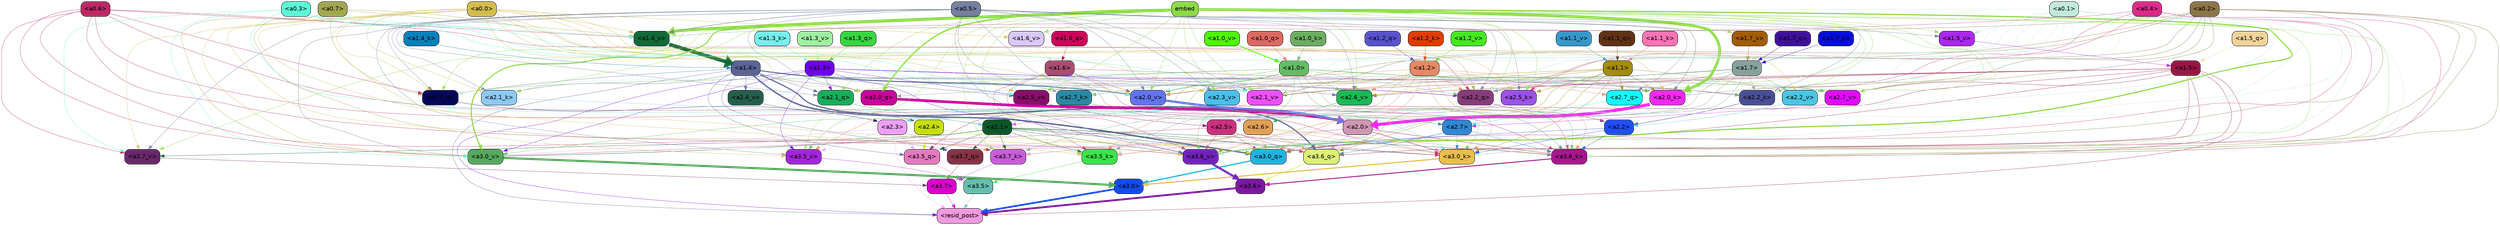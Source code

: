 strict digraph "" {
	graph [bgcolor=transparent,
		layout=dot,
		overlap=false,
		splines=true
	];
	"<a3.7>"	[color=black,
		fillcolor="#d804cd",
		fontname=Helvetica,
		shape=box,
		style="filled, rounded"];
	"<resid_post>"	[color=black,
		fillcolor="#f099e0",
		fontname=Helvetica,
		shape=box,
		style="filled, rounded"];
	"<a3.7>" -> "<resid_post>"	[color="#d804cd",
		penwidth=0.6239100098609924];
	"<a3.6>"	[color=black,
		fillcolor="#7a17a0",
		fontname=Helvetica,
		shape=box,
		style="filled, rounded"];
	"<a3.6>" -> "<resid_post>"	[color="#7a17a0",
		penwidth=4.569062113761902];
	"<a3.5>"	[color=black,
		fillcolor="#65beae",
		fontname=Helvetica,
		shape=box,
		style="filled, rounded"];
	"<a3.5>" -> "<resid_post>"	[color="#65beae",
		penwidth=0.6];
	"<a3.0>"	[color=black,
		fillcolor="#124ceb",
		fontname=Helvetica,
		shape=box,
		style="filled, rounded"];
	"<a3.0>" -> "<resid_post>"	[color="#124ceb",
		penwidth=4.283544182777405];
	"<a2.3>"	[color=black,
		fillcolor="#eba0f6",
		fontname=Helvetica,
		shape=box,
		style="filled, rounded"];
	"<a2.3>" -> "<resid_post>"	[color="#eba0f6",
		penwidth=0.6];
	"<a3.7_q>"	[color=black,
		fillcolor="#853245",
		fontname=Helvetica,
		shape=box,
		style="filled, rounded"];
	"<a2.3>" -> "<a3.7_q>"	[color="#eba0f6",
		penwidth=0.6];
	"<a3.6_q>"	[color=black,
		fillcolor="#dcf074",
		fontname=Helvetica,
		shape=box,
		style="filled, rounded"];
	"<a2.3>" -> "<a3.6_q>"	[color="#eba0f6",
		penwidth=0.6];
	"<a3.5_q>"	[color=black,
		fillcolor="#e479bf",
		fontname=Helvetica,
		shape=box,
		style="filled, rounded"];
	"<a2.3>" -> "<a3.5_q>"	[color="#eba0f6",
		penwidth=0.6];
	"<a3.0_q>"	[color=black,
		fillcolor="#21b3df",
		fontname=Helvetica,
		shape=box,
		style="filled, rounded"];
	"<a2.3>" -> "<a3.0_q>"	[color="#eba0f6",
		penwidth=0.6];
	"<a3.0_k>"	[color=black,
		fillcolor="#e9be4a",
		fontname=Helvetica,
		shape=box,
		style="filled, rounded"];
	"<a2.3>" -> "<a3.0_k>"	[color="#eba0f6",
		penwidth=0.6];
	"<a3.6_v>"	[color=black,
		fillcolor="#7121bb",
		fontname=Helvetica,
		shape=box,
		style="filled, rounded"];
	"<a2.3>" -> "<a3.6_v>"	[color="#eba0f6",
		penwidth=0.6];
	"<a3.5_v>"	[color=black,
		fillcolor="#a325d9",
		fontname=Helvetica,
		shape=box,
		style="filled, rounded"];
	"<a2.3>" -> "<a3.5_v>"	[color="#eba0f6",
		penwidth=0.6];
	"<a3.0_v>"	[color=black,
		fillcolor="#57a95e",
		fontname=Helvetica,
		shape=box,
		style="filled, rounded"];
	"<a2.3>" -> "<a3.0_v>"	[color="#eba0f6",
		penwidth=0.6];
	"<a1.5>"	[color=black,
		fillcolor="#9a1446",
		fontname=Helvetica,
		shape=box,
		style="filled, rounded"];
	"<a1.5>" -> "<resid_post>"	[color="#9a1446",
		penwidth=0.6];
	"<a1.5>" -> "<a3.6_q>"	[color="#9a1446",
		penwidth=0.6];
	"<a1.5>" -> "<a3.5_q>"	[color="#9a1446",
		penwidth=0.6];
	"<a1.5>" -> "<a3.0_q>"	[color="#9a1446",
		penwidth=0.6];
	"<a3.6_k>"	[color=black,
		fillcolor="#a7168e",
		fontname=Helvetica,
		shape=box,
		style="filled, rounded"];
	"<a1.5>" -> "<a3.6_k>"	[color="#9a1446",
		penwidth=0.6];
	"<a1.5>" -> "<a3.0_k>"	[color="#9a1446",
		penwidth=0.6];
	"<a2.2_q>"	[color=black,
		fillcolor="#883b7a",
		fontname=Helvetica,
		shape=box,
		style="filled, rounded"];
	"<a1.5>" -> "<a2.2_q>"	[color="#9a1446",
		penwidth=0.6];
	"<a2.7_v>"	[color=black,
		fillcolor="#df0afd",
		fontname=Helvetica,
		shape=box,
		style="filled, rounded"];
	"<a1.5>" -> "<a2.7_v>"	[color="#9a1446",
		penwidth=0.6];
	"<a2.6_v>"	[color=black,
		fillcolor="#1cb855",
		fontname=Helvetica,
		shape=box,
		style="filled, rounded"];
	"<a1.5>" -> "<a2.6_v>"	[color="#9a1446",
		penwidth=0.6];
	"<a2.1_v>"	[color=black,
		fillcolor="#ec4ff8",
		fontname=Helvetica,
		shape=box,
		style="filled, rounded"];
	"<a1.5>" -> "<a2.1_v>"	[color="#9a1446",
		penwidth=0.6];
	"<a1.4>"	[color=black,
		fillcolor="#596496",
		fontname=Helvetica,
		shape=box,
		style="filled, rounded"];
	"<a1.4>" -> "<resid_post>"	[color="#596496",
		penwidth=0.6];
	"<a1.4>" -> "<a3.7_q>"	[color="#596496",
		penwidth=0.6];
	"<a1.4>" -> "<a3.6_q>"	[color="#596496",
		penwidth=2.7536282539367676];
	"<a1.4>" -> "<a3.5_q>"	[color="#596496",
		penwidth=0.6];
	"<a1.4>" -> "<a3.0_q>"	[color="#596496",
		penwidth=3.3369133472442627];
	"<a2.3_q>"	[color=black,
		fillcolor="#03085a",
		fontname=Helvetica,
		shape=box,
		style="filled, rounded"];
	"<a1.4>" -> "<a2.3_q>"	[color="#596496",
		penwidth=0.6];
	"<a1.4>" -> "<a2.2_q>"	[color="#596496",
		penwidth=0.6];
	"<a2.1_q>"	[color=black,
		fillcolor="#18ad59",
		fontname=Helvetica,
		shape=box,
		style="filled, rounded"];
	"<a1.4>" -> "<a2.1_q>"	[color="#596496",
		penwidth=0.6];
	"<a2.0_q>"	[color=black,
		fillcolor="#c9049b",
		fontname=Helvetica,
		shape=box,
		style="filled, rounded"];
	"<a1.4>" -> "<a2.0_q>"	[color="#596496",
		penwidth=0.6];
	"<a2.1_k>"	[color=black,
		fillcolor="#8ec9f4",
		fontname=Helvetica,
		shape=box,
		style="filled, rounded"];
	"<a1.4>" -> "<a2.1_k>"	[color="#596496",
		penwidth=0.6];
	"<a1.4>" -> "<a2.7_v>"	[color="#596496",
		penwidth=0.6];
	"<a1.4>" -> "<a2.6_v>"	[color="#596496",
		penwidth=0.6];
	"<a2.5_v>"	[color=black,
		fillcolor="#890e6b",
		fontname=Helvetica,
		shape=box,
		style="filled, rounded"];
	"<a1.4>" -> "<a2.5_v>"	[color="#596496",
		penwidth=0.6];
	"<a2.4_v>"	[color=black,
		fillcolor="#255e4c",
		fontname=Helvetica,
		shape=box,
		style="filled, rounded"];
	"<a1.4>" -> "<a2.4_v>"	[color="#596496",
		penwidth=0.6];
	"<a1.4>" -> "<a2.1_v>"	[color="#596496",
		penwidth=0.6];
	"<a2.0_v>"	[color=black,
		fillcolor="#6174ee",
		fontname=Helvetica,
		shape=box,
		style="filled, rounded"];
	"<a1.4>" -> "<a2.0_v>"	[color="#596496",
		penwidth=2.2818827629089355];
	"<a1.3>"	[color=black,
		fillcolor="#6e03ea",
		fontname=Helvetica,
		shape=box,
		style="filled, rounded"];
	"<a1.3>" -> "<resid_post>"	[color="#6e03ea",
		penwidth=0.6];
	"<a1.3>" -> "<a3.6_v>"	[color="#6e03ea",
		penwidth=0.6];
	"<a1.3>" -> "<a3.5_v>"	[color="#6e03ea",
		penwidth=0.6];
	"<a1.3>" -> "<a3.0_v>"	[color="#6e03ea",
		penwidth=0.6];
	"<a1.3>" -> "<a2.2_q>"	[color="#6e03ea",
		penwidth=0.6];
	"<a1.3>" -> "<a2.1_q>"	[color="#6e03ea",
		penwidth=0.6];
	"<a2.2_k>"	[color=black,
		fillcolor="#484e96",
		fontname=Helvetica,
		shape=box,
		style="filled, rounded"];
	"<a1.3>" -> "<a2.2_k>"	[color="#6e03ea",
		penwidth=0.6];
	"<a1.3>" -> "<a2.5_v>"	[color="#6e03ea",
		penwidth=0.6];
	"<a3.7_q>" -> "<a3.7>"	[color="#853245",
		penwidth=0.6];
	"<a3.6_q>" -> "<a3.6>"	[color="#dcf074",
		penwidth=2.0344843566417694];
	"<a3.5_q>" -> "<a3.5>"	[color="#e479bf",
		penwidth=0.6];
	"<a3.0_q>" -> "<a3.0>"	[color="#21b3df",
		penwidth=2.863015294075012];
	"<a3.7_k>"	[color=black,
		fillcolor="#c85cd8",
		fontname=Helvetica,
		shape=box,
		style="filled, rounded"];
	"<a3.7_k>" -> "<a3.7>"	[color="#c85cd8",
		penwidth=0.6];
	"<a3.6_k>" -> "<a3.6>"	[color="#a7168e",
		penwidth=2.1770318150520325];
	"<a3.5_k>"	[color=black,
		fillcolor="#3ce348",
		fontname=Helvetica,
		shape=box,
		style="filled, rounded"];
	"<a3.5_k>" -> "<a3.5>"	[color="#3ce348",
		penwidth=0.6];
	"<a3.0_k>" -> "<a3.0>"	[color="#e9be4a",
		penwidth=2.6323853135108948];
	"<a3.7_v>"	[color=black,
		fillcolor="#68286b",
		fontname=Helvetica,
		shape=box,
		style="filled, rounded"];
	"<a3.7_v>" -> "<a3.7>"	[color="#68286b",
		penwidth=0.6];
	"<a3.6_v>" -> "<a3.6>"	[color="#7121bb",
		penwidth=4.972373723983765];
	"<a3.5_v>" -> "<a3.5>"	[color="#a325d9",
		penwidth=0.6];
	"<a3.0_v>" -> "<a3.0>"	[color="#57a95e",
		penwidth=5.1638524532318115];
	"<a2.6>"	[color=black,
		fillcolor="#e0a055",
		fontname=Helvetica,
		shape=box,
		style="filled, rounded"];
	"<a2.6>" -> "<a3.7_q>"	[color="#e0a055",
		penwidth=0.6];
	"<a2.6>" -> "<a3.6_q>"	[color="#e0a055",
		penwidth=0.6];
	"<a2.6>" -> "<a3.0_q>"	[color="#e0a055",
		penwidth=0.6];
	"<a2.6>" -> "<a3.7_k>"	[color="#e0a055",
		penwidth=0.6];
	"<a2.6>" -> "<a3.6_k>"	[color="#e0a055",
		penwidth=0.6];
	"<a2.6>" -> "<a3.5_k>"	[color="#e0a055",
		penwidth=0.6];
	"<a2.6>" -> "<a3.0_k>"	[color="#e0a055",
		penwidth=0.6];
	"<a2.1>"	[color=black,
		fillcolor="#0d5729",
		fontname=Helvetica,
		shape=box,
		style="filled, rounded"];
	"<a2.1>" -> "<a3.7_q>"	[color="#0d5729",
		penwidth=0.6];
	"<a2.1>" -> "<a3.6_q>"	[color="#0d5729",
		penwidth=0.6];
	"<a2.1>" -> "<a3.5_q>"	[color="#0d5729",
		penwidth=0.6];
	"<a2.1>" -> "<a3.0_q>"	[color="#0d5729",
		penwidth=0.6];
	"<a2.1>" -> "<a3.7_k>"	[color="#0d5729",
		penwidth=0.6];
	"<a2.1>" -> "<a3.6_k>"	[color="#0d5729",
		penwidth=0.6];
	"<a2.1>" -> "<a3.5_k>"	[color="#0d5729",
		penwidth=0.6];
	"<a2.1>" -> "<a3.0_k>"	[color="#0d5729",
		penwidth=0.6];
	"<a2.1>" -> "<a3.7_v>"	[color="#0d5729",
		penwidth=0.6];
	"<a2.1>" -> "<a3.6_v>"	[color="#0d5729",
		penwidth=0.6];
	"<a2.1>" -> "<a3.0_v>"	[color="#0d5729",
		penwidth=0.6];
	"<a2.7>"	[color=black,
		fillcolor="#3087d2",
		fontname=Helvetica,
		shape=box,
		style="filled, rounded"];
	"<a2.7>" -> "<a3.6_q>"	[color="#3087d2",
		penwidth=0.6];
	"<a2.7>" -> "<a3.0_q>"	[color="#3087d2",
		penwidth=0.6];
	"<a2.7>" -> "<a3.6_k>"	[color="#3087d2",
		penwidth=0.6];
	"<a2.7>" -> "<a3.0_k>"	[color="#3087d2",
		penwidth=0.6];
	"<a2.7>" -> "<a3.6_v>"	[color="#3087d2",
		penwidth=0.6];
	"<a2.5>"	[color=black,
		fillcolor="#cb307c",
		fontname=Helvetica,
		shape=box,
		style="filled, rounded"];
	"<a2.5>" -> "<a3.6_q>"	[color="#cb307c",
		penwidth=0.6];
	"<a2.5>" -> "<a3.0_q>"	[color="#cb307c",
		penwidth=0.6];
	"<a2.5>" -> "<a3.0_k>"	[color="#cb307c",
		penwidth=0.6];
	"<a2.5>" -> "<a3.6_v>"	[color="#cb307c",
		penwidth=0.6];
	"<a2.5>" -> "<a3.0_v>"	[color="#cb307c",
		penwidth=0.6];
	"<a2.0>"	[color=black,
		fillcolor="#cd97b3",
		fontname=Helvetica,
		shape=box,
		style="filled, rounded"];
	"<a2.0>" -> "<a3.6_q>"	[color="#cd97b3",
		penwidth=0.6];
	"<a2.0>" -> "<a3.0_q>"	[color="#cd97b3",
		penwidth=0.6];
	"<a2.0>" -> "<a3.7_k>"	[color="#cd97b3",
		penwidth=0.6];
	"<a2.0>" -> "<a3.6_k>"	[color="#cd97b3",
		penwidth=1.7047871947288513];
	"<a2.0>" -> "<a3.5_k>"	[color="#cd97b3",
		penwidth=0.6];
	"<a2.0>" -> "<a3.0_k>"	[color="#cd97b3",
		penwidth=2.239806979894638];
	"<a1.1>"	[color=black,
		fillcolor="#a48c0a",
		fontname=Helvetica,
		shape=box,
		style="filled, rounded"];
	"<a1.1>" -> "<a3.6_q>"	[color="#a48c0a",
		penwidth=0.6];
	"<a1.1>" -> "<a3.0_q>"	[color="#a48c0a",
		penwidth=0.6];
	"<a1.1>" -> "<a3.0_k>"	[color="#a48c0a",
		penwidth=0.6];
	"<a1.1>" -> "<a3.6_v>"	[color="#a48c0a",
		penwidth=0.6];
	"<a2.7_q>"	[color=black,
		fillcolor="#0ffffc",
		fontname=Helvetica,
		shape=box,
		style="filled, rounded"];
	"<a1.1>" -> "<a2.7_q>"	[color="#a48c0a",
		penwidth=0.6];
	"<a2.5_k>"	[color=black,
		fillcolor="#9c51e7",
		fontname=Helvetica,
		shape=box,
		style="filled, rounded"];
	"<a1.1>" -> "<a2.5_k>"	[color="#a48c0a",
		penwidth=0.6];
	"<a2.0_k>"	[color=black,
		fillcolor="#f429ee",
		fontname=Helvetica,
		shape=box,
		style="filled, rounded"];
	"<a1.1>" -> "<a2.0_k>"	[color="#a48c0a",
		penwidth=0.6];
	"<a1.1>" -> "<a2.6_v>"	[color="#a48c0a",
		penwidth=0.6];
	"<a2.2_v>"	[color=black,
		fillcolor="#4ac6e3",
		fontname=Helvetica,
		shape=box,
		style="filled, rounded"];
	"<a1.1>" -> "<a2.2_v>"	[color="#a48c0a",
		penwidth=0.6];
	"<a1.1>" -> "<a2.1_v>"	[color="#a48c0a",
		penwidth=0.6];
	"<a1.1>" -> "<a2.0_v>"	[color="#a48c0a",
		penwidth=0.6];
	"<a0.4>"	[color=black,
		fillcolor="#dd298b",
		fontname=Helvetica,
		shape=box,
		style="filled, rounded"];
	"<a0.4>" -> "<a3.6_q>"	[color="#dd298b",
		penwidth=0.6];
	"<a0.4>" -> "<a3.0_q>"	[color="#dd298b",
		penwidth=0.6];
	"<a0.4>" -> "<a3.6_k>"	[color="#dd298b",
		penwidth=0.6];
	"<a0.4>" -> "<a2.5_k>"	[color="#dd298b",
		penwidth=0.6];
	"<a0.4>" -> "<a2.0_k>"	[color="#dd298b",
		penwidth=0.6];
	"<a1.4_v>"	[color=black,
		fillcolor="#126938",
		fontname=Helvetica,
		shape=box,
		style="filled, rounded"];
	"<a0.4>" -> "<a1.4_v>"	[color="#dd298b",
		penwidth=0.6];
	"<a0.2>"	[color=black,
		fillcolor="#8c7548",
		fontname=Helvetica,
		shape=box,
		style="filled, rounded"];
	"<a0.2>" -> "<a3.6_q>"	[color="#8c7548",
		penwidth=0.6];
	"<a0.2>" -> "<a3.0_q>"	[color="#8c7548",
		penwidth=0.6];
	"<a0.2>" -> "<a3.6_k>"	[color="#8c7548",
		penwidth=0.6];
	"<a0.2>" -> "<a3.0_k>"	[color="#8c7548",
		penwidth=0.6];
	"<a0.2>" -> "<a2.2_q>"	[color="#8c7548",
		penwidth=0.6];
	"<a0.2>" -> "<a2.2_k>"	[color="#8c7548",
		penwidth=0.6];
	"<a0.2>" -> "<a2.0_k>"	[color="#8c7548",
		penwidth=0.6];
	"<a0.2>" -> "<a2.7_v>"	[color="#8c7548",
		penwidth=0.6];
	"<a0.2>" -> "<a2.1_v>"	[color="#8c7548",
		penwidth=0.6];
	"<a0.2>" -> "<a2.0_v>"	[color="#8c7548",
		penwidth=0.6];
	"<a0.2>" -> "<a1.4_v>"	[color="#8c7548",
		penwidth=0.6];
	"<a2.4>"	[color=black,
		fillcolor="#c5de08",
		fontname=Helvetica,
		shape=box,
		style="filled, rounded"];
	"<a2.4>" -> "<a3.5_q>"	[color="#c5de08",
		penwidth=0.6];
	"<a2.4>" -> "<a3.0_q>"	[color="#c5de08",
		penwidth=0.6];
	"<a1.2>"	[color=black,
		fillcolor="#e78864",
		fontname=Helvetica,
		shape=box,
		style="filled, rounded"];
	"<a1.2>" -> "<a3.0_q>"	[color="#e78864",
		penwidth=0.6];
	"<a1.2>" -> "<a3.6_k>"	[color="#e78864",
		penwidth=0.6];
	"<a1.2>" -> "<a3.5_k>"	[color="#e78864",
		penwidth=0.6];
	"<a1.2>" -> "<a3.0_k>"	[color="#e78864",
		penwidth=0.6];
	"<a1.2>" -> "<a3.5_v>"	[color="#e78864",
		penwidth=0.6];
	"<a1.2>" -> "<a2.7_q>"	[color="#e78864",
		penwidth=0.6];
	"<a1.2>" -> "<a2.2_q>"	[color="#e78864",
		penwidth=0.6];
	"<a1.2>" -> "<a2.2_k>"	[color="#e78864",
		penwidth=0.6];
	"<a1.2>" -> "<a2.6_v>"	[color="#e78864",
		penwidth=0.6];
	"<a1.2>" -> "<a2.5_v>"	[color="#e78864",
		penwidth=0.6];
	"<a2.3_v>"	[color=black,
		fillcolor="#4abfea",
		fontname=Helvetica,
		shape=box,
		style="filled, rounded"];
	"<a1.2>" -> "<a2.3_v>"	[color="#e78864",
		penwidth=0.6];
	"<a1.2>" -> "<a2.0_v>"	[color="#e78864",
		penwidth=0.6];
	"<a1.7>"	[color=black,
		fillcolor="#86a19b",
		fontname=Helvetica,
		shape=box,
		style="filled, rounded"];
	"<a1.7>" -> "<a3.7_k>"	[color="#86a19b",
		penwidth=0.6];
	"<a1.7>" -> "<a3.5_k>"	[color="#86a19b",
		penwidth=0.6];
	"<a1.7>" -> "<a3.6_v>"	[color="#86a19b",
		penwidth=0.6];
	"<a1.7>" -> "<a2.7_q>"	[color="#86a19b",
		penwidth=0.6];
	"<a1.7>" -> "<a2.2_q>"	[color="#86a19b",
		penwidth=0.6];
	"<a1.7>" -> "<a2.0_q>"	[color="#86a19b",
		penwidth=0.6];
	"<a1.7>" -> "<a2.2_k>"	[color="#86a19b",
		penwidth=0.6];
	"<a1.7>" -> "<a2.0_k>"	[color="#86a19b",
		penwidth=0.6];
	"<a1.7>" -> "<a2.5_v>"	[color="#86a19b",
		penwidth=0.6];
	"<a1.7>" -> "<a2.3_v>"	[color="#86a19b",
		penwidth=0.6];
	"<a1.7>" -> "<a2.2_v>"	[color="#86a19b",
		penwidth=0.6];
	"<a0.7>"	[color=black,
		fillcolor="#a1a64e",
		fontname=Helvetica,
		shape=box,
		style="filled, rounded"];
	"<a0.7>" -> "<a3.7_k>"	[color="#a1a64e",
		penwidth=0.6];
	"<a0.7>" -> "<a3.0_v>"	[color="#a1a64e",
		penwidth=0.6];
	"<a0.7>" -> "<a2.3_q>"	[color="#a1a64e",
		penwidth=0.6];
	"<a0.7>" -> "<a2.2_q>"	[color="#a1a64e",
		penwidth=0.6];
	"<a0.7>" -> "<a1.4_v>"	[color="#a1a64e",
		penwidth=0.6];
	"<a0.6>"	[color=black,
		fillcolor="#bd2764",
		fontname=Helvetica,
		shape=box,
		style="filled, rounded"];
	"<a0.6>" -> "<a3.7_k>"	[color="#bd2764",
		penwidth=0.6];
	"<a0.6>" -> "<a3.6_k>"	[color="#bd2764",
		penwidth=0.6];
	"<a0.6>" -> "<a3.0_k>"	[color="#bd2764",
		penwidth=0.6];
	"<a0.6>" -> "<a3.7_v>"	[color="#bd2764",
		penwidth=0.6];
	"<a0.6>" -> "<a3.6_v>"	[color="#bd2764",
		penwidth=0.6];
	"<a0.6>" -> "<a3.0_v>"	[color="#bd2764",
		penwidth=0.6];
	"<a0.6>" -> "<a2.3_q>"	[color="#bd2764",
		penwidth=0.6];
	"<a0.6>" -> "<a2.2_q>"	[color="#bd2764",
		penwidth=0.6];
	"<a0.6>" -> "<a1.4_v>"	[color="#bd2764",
		penwidth=0.6];
	embed	[color=black,
		fillcolor="#8cda45",
		fontname=Helvetica,
		shape=box,
		style="filled, rounded"];
	embed -> "<a3.7_k>"	[color="#8cda45",
		penwidth=0.6];
	embed -> "<a3.6_k>"	[color="#8cda45",
		penwidth=0.6];
	embed -> "<a3.5_k>"	[color="#8cda45",
		penwidth=0.6];
	embed -> "<a3.0_k>"	[color="#8cda45",
		penwidth=0.6];
	embed -> "<a3.7_v>"	[color="#8cda45",
		penwidth=0.6];
	embed -> "<a3.6_v>"	[color="#8cda45",
		penwidth=2.7369276881217957];
	embed -> "<a3.5_v>"	[color="#8cda45",
		penwidth=0.6];
	embed -> "<a3.0_v>"	[color="#8cda45",
		penwidth=2.5778204202651978];
	embed -> "<a2.7_q>"	[color="#8cda45",
		penwidth=0.6];
	embed -> "<a2.3_q>"	[color="#8cda45",
		penwidth=0.6];
	embed -> "<a2.2_q>"	[color="#8cda45",
		penwidth=0.6];
	embed -> "<a2.1_q>"	[color="#8cda45",
		penwidth=0.6];
	embed -> "<a2.0_q>"	[color="#8cda45",
		penwidth=3.459219217300415];
	embed -> "<a2.5_k>"	[color="#8cda45",
		penwidth=0.6];
	embed -> "<a2.2_k>"	[color="#8cda45",
		penwidth=0.6363201141357422];
	embed -> "<a2.1_k>"	[color="#8cda45",
		penwidth=0.6];
	embed -> "<a2.0_k>"	[color="#8cda45",
		penwidth=6.407642982900143];
	embed -> "<a2.7_v>"	[color="#8cda45",
		penwidth=0.6];
	embed -> "<a2.6_v>"	[color="#8cda45",
		penwidth=0.6];
	embed -> "<a2.5_v>"	[color="#8cda45",
		penwidth=0.6];
	embed -> "<a2.3_v>"	[color="#8cda45",
		penwidth=0.6];
	embed -> "<a2.2_v>"	[color="#8cda45",
		penwidth=0.6175012588500977];
	embed -> "<a2.1_v>"	[color="#8cda45",
		penwidth=0.6];
	embed -> "<a2.0_v>"	[color="#8cda45",
		penwidth=0.6];
	"<a1.7_v>"	[color=black,
		fillcolor="#a25c09",
		fontname=Helvetica,
		shape=box,
		style="filled, rounded"];
	embed -> "<a1.7_v>"	[color="#8cda45",
		penwidth=0.6];
	"<a1.6_v>"	[color=black,
		fillcolor="#d9c8f8",
		fontname=Helvetica,
		shape=box,
		style="filled, rounded"];
	embed -> "<a1.6_v>"	[color="#8cda45",
		penwidth=0.6];
	"<a1.5_v>"	[color=black,
		fillcolor="#ab27ec",
		fontname=Helvetica,
		shape=box,
		style="filled, rounded"];
	embed -> "<a1.5_v>"	[color="#8cda45",
		penwidth=0.6];
	embed -> "<a1.4_v>"	[color="#8cda45",
		penwidth=6.860090345144272];
	"<a2.2>"	[color=black,
		fillcolor="#204dfa",
		fontname=Helvetica,
		shape=box,
		style="filled, rounded"];
	"<a2.2>" -> "<a3.6_k>"	[color="#204dfa",
		penwidth=0.6];
	"<a2.2>" -> "<a3.0_k>"	[color="#204dfa",
		penwidth=0.6];
	"<a2.2>" -> "<a3.6_v>"	[color="#204dfa",
		penwidth=0.6];
	"<a1.6>"	[color=black,
		fillcolor="#aa4d70",
		fontname=Helvetica,
		shape=box,
		style="filled, rounded"];
	"<a1.6>" -> "<a3.6_k>"	[color="#aa4d70",
		penwidth=0.6];
	"<a1.6>" -> "<a3.5_k>"	[color="#aa4d70",
		penwidth=0.6];
	"<a1.6>" -> "<a3.6_v>"	[color="#aa4d70",
		penwidth=0.6];
	"<a1.6>" -> "<a2.0_k>"	[color="#aa4d70",
		penwidth=0.6];
	"<a1.6>" -> "<a2.0_v>"	[color="#aa4d70",
		penwidth=0.6];
	"<a1.0>"	[color=black,
		fillcolor="#63bc65",
		fontname=Helvetica,
		shape=box,
		style="filled, rounded"];
	"<a1.0>" -> "<a3.6_k>"	[color="#63bc65",
		penwidth=0.6];
	"<a1.0>" -> "<a3.0_k>"	[color="#63bc65",
		penwidth=0.6];
	"<a1.0>" -> "<a3.6_v>"	[color="#63bc65",
		penwidth=0.6];
	"<a1.0>" -> "<a3.5_v>"	[color="#63bc65",
		penwidth=0.6];
	"<a1.0>" -> "<a3.0_v>"	[color="#63bc65",
		penwidth=0.6];
	"<a1.0>" -> "<a2.3_q>"	[color="#63bc65",
		penwidth=0.6];
	"<a1.0>" -> "<a2.2_q>"	[color="#63bc65",
		penwidth=0.6];
	"<a1.0>" -> "<a2.1_q>"	[color="#63bc65",
		penwidth=0.6];
	"<a2.7_k>"	[color=black,
		fillcolor="#2a88a4",
		fontname=Helvetica,
		shape=box,
		style="filled, rounded"];
	"<a1.0>" -> "<a2.7_k>"	[color="#63bc65",
		penwidth=0.6];
	"<a1.0>" -> "<a2.2_k>"	[color="#63bc65",
		penwidth=0.6];
	"<a1.0>" -> "<a2.0_k>"	[color="#63bc65",
		penwidth=0.6];
	"<a1.0>" -> "<a2.7_v>"	[color="#63bc65",
		penwidth=0.6];
	"<a1.0>" -> "<a2.6_v>"	[color="#63bc65",
		penwidth=0.6];
	"<a1.0>" -> "<a2.0_v>"	[color="#63bc65",
		penwidth=1.2978954315185547];
	"<a0.5>"	[color=black,
		fillcolor="#74809e",
		fontname=Helvetica,
		shape=box,
		style="filled, rounded"];
	"<a0.5>" -> "<a3.6_k>"	[color="#74809e",
		penwidth=0.6];
	"<a0.5>" -> "<a3.7_v>"	[color="#74809e",
		penwidth=0.6];
	"<a0.5>" -> "<a3.6_v>"	[color="#74809e",
		penwidth=0.6];
	"<a0.5>" -> "<a3.5_v>"	[color="#74809e",
		penwidth=0.6];
	"<a0.5>" -> "<a3.0_v>"	[color="#74809e",
		penwidth=0.6];
	"<a0.5>" -> "<a2.7_q>"	[color="#74809e",
		penwidth=0.6];
	"<a0.5>" -> "<a2.3_q>"	[color="#74809e",
		penwidth=0.6];
	"<a0.5>" -> "<a2.2_q>"	[color="#74809e",
		penwidth=0.6];
	"<a0.5>" -> "<a2.1_q>"	[color="#74809e",
		penwidth=0.6];
	"<a0.5>" -> "<a2.0_q>"	[color="#74809e",
		penwidth=0.6];
	"<a0.5>" -> "<a2.7_k>"	[color="#74809e",
		penwidth=0.6];
	"<a0.5>" -> "<a2.5_k>"	[color="#74809e",
		penwidth=0.6];
	"<a0.5>" -> "<a2.2_k>"	[color="#74809e",
		penwidth=0.6];
	"<a0.5>" -> "<a2.1_k>"	[color="#74809e",
		penwidth=0.6];
	"<a0.5>" -> "<a2.0_k>"	[color="#74809e",
		penwidth=0.7721366882324219];
	"<a0.5>" -> "<a2.6_v>"	[color="#74809e",
		penwidth=0.6];
	"<a0.5>" -> "<a2.3_v>"	[color="#74809e",
		penwidth=0.6];
	"<a0.5>" -> "<a2.1_v>"	[color="#74809e",
		penwidth=0.6];
	"<a0.5>" -> "<a2.0_v>"	[color="#74809e",
		penwidth=0.6];
	"<a0.5>" -> "<a1.5_v>"	[color="#74809e",
		penwidth=0.6];
	"<a0.5>" -> "<a1.4_v>"	[color="#74809e",
		penwidth=1.0206317901611328];
	"<a0.1>"	[color=black,
		fillcolor="#c0e9db",
		fontname=Helvetica,
		shape=box,
		style="filled, rounded"];
	"<a0.1>" -> "<a3.6_k>"	[color="#c0e9db",
		penwidth=0.6];
	"<a0.1>" -> "<a3.5_k>"	[color="#c0e9db",
		penwidth=0.6];
	"<a0.1>" -> "<a3.0_k>"	[color="#c0e9db",
		penwidth=0.6];
	"<a0.1>" -> "<a3.6_v>"	[color="#c0e9db",
		penwidth=0.6];
	"<a0.1>" -> "<a3.0_v>"	[color="#c0e9db",
		penwidth=0.6];
	"<a0.1>" -> "<a2.3_q>"	[color="#c0e9db",
		penwidth=0.6];
	"<a0.1>" -> "<a2.2_q>"	[color="#c0e9db",
		penwidth=0.6];
	"<a0.1>" -> "<a2.2_k>"	[color="#c0e9db",
		penwidth=0.6];
	"<a0.1>" -> "<a2.0_k>"	[color="#c0e9db",
		penwidth=0.6];
	"<a0.1>" -> "<a2.5_v>"	[color="#c0e9db",
		penwidth=0.6];
	"<a0.1>" -> "<a2.3_v>"	[color="#c0e9db",
		penwidth=0.6];
	"<a0.1>" -> "<a2.1_v>"	[color="#c0e9db",
		penwidth=0.6];
	"<a0.1>" -> "<a2.0_v>"	[color="#c0e9db",
		penwidth=0.6];
	"<a0.1>" -> "<a1.5_v>"	[color="#c0e9db",
		penwidth=0.6];
	"<a0.1>" -> "<a1.4_v>"	[color="#c0e9db",
		penwidth=0.6];
	"<a0.0>"	[color=black,
		fillcolor="#d4bb4c",
		fontname=Helvetica,
		shape=box,
		style="filled, rounded"];
	"<a0.0>" -> "<a3.5_k>"	[color="#d4bb4c",
		penwidth=0.6];
	"<a0.0>" -> "<a3.7_v>"	[color="#d4bb4c",
		penwidth=0.6];
	"<a0.0>" -> "<a3.6_v>"	[color="#d4bb4c",
		penwidth=0.6];
	"<a0.0>" -> "<a3.5_v>"	[color="#d4bb4c",
		penwidth=0.6];
	"<a0.0>" -> "<a3.0_v>"	[color="#d4bb4c",
		penwidth=0.6];
	"<a0.0>" -> "<a2.3_q>"	[color="#d4bb4c",
		penwidth=0.6];
	"<a0.0>" -> "<a2.0_q>"	[color="#d4bb4c",
		penwidth=0.6];
	"<a0.0>" -> "<a2.5_k>"	[color="#d4bb4c",
		penwidth=0.6];
	"<a0.0>" -> "<a2.1_k>"	[color="#d4bb4c",
		penwidth=0.6];
	"<a0.0>" -> "<a2.0_k>"	[color="#d4bb4c",
		penwidth=0.6];
	"<a0.0>" -> "<a2.5_v>"	[color="#d4bb4c",
		penwidth=0.6];
	"<a0.0>" -> "<a2.3_v>"	[color="#d4bb4c",
		penwidth=0.6];
	"<a0.0>" -> "<a2.2_v>"	[color="#d4bb4c",
		penwidth=0.6];
	"<a0.0>" -> "<a2.0_v>"	[color="#d4bb4c",
		penwidth=0.6];
	"<a0.0>" -> "<a1.6_v>"	[color="#d4bb4c",
		penwidth=0.6];
	"<a0.0>" -> "<a1.4_v>"	[color="#d4bb4c",
		penwidth=0.6];
	"<a0.3>"	[color=black,
		fillcolor="#5afad6",
		fontname=Helvetica,
		shape=box,
		style="filled, rounded"];
	"<a0.3>" -> "<a3.0_k>"	[color="#5afad6",
		penwidth=0.6];
	"<a0.3>" -> "<a3.7_v>"	[color="#5afad6",
		penwidth=0.6];
	"<a0.3>" -> "<a3.0_v>"	[color="#5afad6",
		penwidth=0.6];
	"<a0.3>" -> "<a2.5_v>"	[color="#5afad6",
		penwidth=0.6];
	"<a0.3>" -> "<a2.1_v>"	[color="#5afad6",
		penwidth=0.6];
	"<a0.3>" -> "<a2.0_v>"	[color="#5afad6",
		penwidth=0.6];
	"<a0.3>" -> "<a1.4_v>"	[color="#5afad6",
		penwidth=0.6];
	"<a2.7_q>" -> "<a2.7>"	[color="#0ffffc",
		penwidth=0.6];
	"<a2.3_q>" -> "<a2.3>"	[color="#03085a",
		penwidth=0.6];
	"<a2.2_q>" -> "<a2.2>"	[color="#883b7a",
		penwidth=0.7441773414611816];
	"<a2.1_q>" -> "<a2.1>"	[color="#18ad59",
		penwidth=0.6];
	"<a2.0_q>" -> "<a2.0>"	[color="#c9049b",
		penwidth=6.422367453575134];
	"<a2.7_k>" -> "<a2.7>"	[color="#2a88a4",
		penwidth=0.6];
	"<a2.5_k>" -> "<a2.5>"	[color="#9c51e7",
		penwidth=0.6];
	"<a2.2_k>" -> "<a2.2>"	[color="#484e96",
		penwidth=0.8810110092163086];
	"<a2.1_k>" -> "<a2.1>"	[color="#8ec9f4",
		penwidth=0.6];
	"<a2.0_k>" -> "<a2.0>"	[color="#f429ee",
		penwidth=7.398894429206848];
	"<a2.7_v>" -> "<a2.7>"	[color="#df0afd",
		penwidth=0.6];
	"<a2.6_v>" -> "<a2.6>"	[color="#1cb855",
		penwidth=0.6];
	"<a2.5_v>" -> "<a2.5>"	[color="#890e6b",
		penwidth=0.6];
	"<a2.4_v>" -> "<a2.4>"	[color="#255e4c",
		penwidth=0.6];
	"<a2.3_v>" -> "<a2.3>"	[color="#4abfea",
		penwidth=0.6];
	"<a2.2_v>" -> "<a2.2>"	[color="#4ac6e3",
		penwidth=0.6];
	"<a2.1_v>" -> "<a2.1>"	[color="#ec4ff8",
		penwidth=0.6];
	"<a2.0_v>" -> "<a2.0>"	[color="#6174ee",
		penwidth=5.395828627049923];
	"<a1.7_q>"	[color=black,
		fillcolor="#3e119b",
		fontname=Helvetica,
		shape=box,
		style="filled, rounded"];
	"<a1.7_q>" -> "<a1.7>"	[color="#3e119b",
		penwidth=0.6];
	"<a1.6_q>"	[color=black,
		fillcolor="#cc0659",
		fontname=Helvetica,
		shape=box,
		style="filled, rounded"];
	"<a1.6_q>" -> "<a1.6>"	[color="#cc0659",
		penwidth=0.6];
	"<a1.5_q>"	[color=black,
		fillcolor="#f1d39a",
		fontname=Helvetica,
		shape=box,
		style="filled, rounded"];
	"<a1.5_q>" -> "<a1.5>"	[color="#f1d39a",
		penwidth=0.6];
	"<a1.3_q>"	[color=black,
		fillcolor="#37d641",
		fontname=Helvetica,
		shape=box,
		style="filled, rounded"];
	"<a1.3_q>" -> "<a1.3>"	[color="#37d641",
		penwidth=0.6];
	"<a1.2_q>"	[color=black,
		fillcolor="#5852cc",
		fontname=Helvetica,
		shape=box,
		style="filled, rounded"];
	"<a1.2_q>" -> "<a1.2>"	[color="#5852cc",
		penwidth=0.6];
	"<a1.1_q>"	[color=black,
		fillcolor="#603216",
		fontname=Helvetica,
		shape=box,
		style="filled, rounded"];
	"<a1.1_q>" -> "<a1.1>"	[color="#603216",
		penwidth=0.6];
	"<a1.0_q>"	[color=black,
		fillcolor="#dc6862",
		fontname=Helvetica,
		shape=box,
		style="filled, rounded"];
	"<a1.0_q>" -> "<a1.0>"	[color="#dc6862",
		penwidth=0.6];
	"<a1.7_k>"	[color=black,
		fillcolor="#050ddc",
		fontname=Helvetica,
		shape=box,
		style="filled, rounded"];
	"<a1.7_k>" -> "<a1.7>"	[color="#050ddc",
		penwidth=0.6];
	"<a1.4_k>"	[color=black,
		fillcolor="#0880b9",
		fontname=Helvetica,
		shape=box,
		style="filled, rounded"];
	"<a1.4_k>" -> "<a1.4>"	[color="#0880b9",
		penwidth=0.6];
	"<a1.3_k>"	[color=black,
		fillcolor="#77eeeb",
		fontname=Helvetica,
		shape=box,
		style="filled, rounded"];
	"<a1.3_k>" -> "<a1.3>"	[color="#77eeeb",
		penwidth=0.6];
	"<a1.2_k>"	[color=black,
		fillcolor="#e13b02",
		fontname=Helvetica,
		shape=box,
		style="filled, rounded"];
	"<a1.2_k>" -> "<a1.2>"	[color="#e13b02",
		penwidth=0.6];
	"<a1.1_k>"	[color=black,
		fillcolor="#fb75b5",
		fontname=Helvetica,
		shape=box,
		style="filled, rounded"];
	"<a1.1_k>" -> "<a1.1>"	[color="#fb75b5",
		penwidth=0.6];
	"<a1.0_k>"	[color=black,
		fillcolor="#6bae61",
		fontname=Helvetica,
		shape=box,
		style="filled, rounded"];
	"<a1.0_k>" -> "<a1.0>"	[color="#6bae61",
		penwidth=0.6];
	"<a1.7_v>" -> "<a1.7>"	[color="#a25c09",
		penwidth=0.6];
	"<a1.6_v>" -> "<a1.6>"	[color="#d9c8f8",
		penwidth=0.6];
	"<a1.5_v>" -> "<a1.5>"	[color="#ab27ec",
		penwidth=0.6];
	"<a1.4_v>" -> "<a1.4>"	[color="#126938",
		penwidth=8.774570226669312];
	"<a1.3_v>"	[color=black,
		fillcolor="#9fefa1",
		fontname=Helvetica,
		shape=box,
		style="filled, rounded"];
	"<a1.3_v>" -> "<a1.3>"	[color="#9fefa1",
		penwidth=0.6];
	"<a1.2_v>"	[color=black,
		fillcolor="#45e822",
		fontname=Helvetica,
		shape=box,
		style="filled, rounded"];
	"<a1.2_v>" -> "<a1.2>"	[color="#45e822",
		penwidth=0.6];
	"<a1.1_v>"	[color=black,
		fillcolor="#3798ca",
		fontname=Helvetica,
		shape=box,
		style="filled, rounded"];
	"<a1.1_v>" -> "<a1.1>"	[color="#3798ca",
		penwidth=0.6];
	"<a1.0_v>"	[color=black,
		fillcolor="#4ff703",
		fontname=Helvetica,
		shape=box,
		style="filled, rounded"];
	"<a1.0_v>" -> "<a1.0>"	[color="#4ff703",
		penwidth=2.0497570037841797];
}
